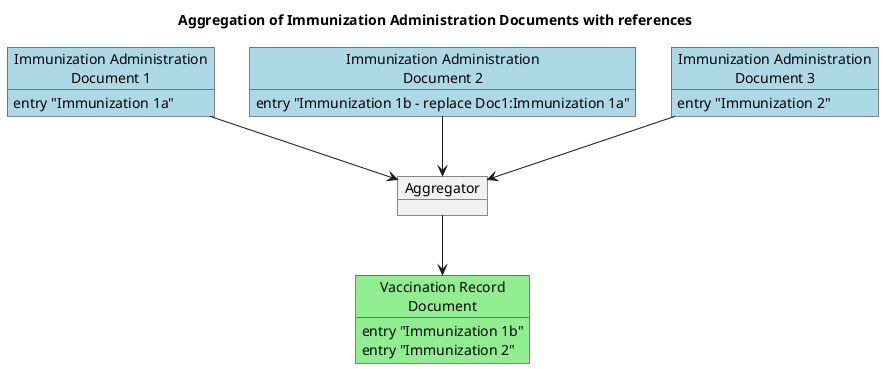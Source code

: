 @startuml
title Aggregation of Immunization Administration Documents with references

'left to right direction


object "Immunization Administration\nDocument 1" as Doc1 #lightblue
Doc1 : entry "Immunization 1a"

object "Immunization Administration\nDocument 2" as Doc2 #lightblue
Doc2 : entry "Immunization 1b - replace Doc1:Immunization 1a"

object "Immunization Administration\nDocument 3" as Doc3 #lightblue
Doc3 : entry "Immunization 2"

object "Aggregator" as AGG

object "Vaccination Record\nDocument" as RES #lightgreen
RES : entry "Immunization 1b"
RES : entry "Immunization 2"


Doc1 -down-> AGG
Doc2 -down-> AGG
Doc3 -down-> AGG
AGG -down-> RES

@enduml